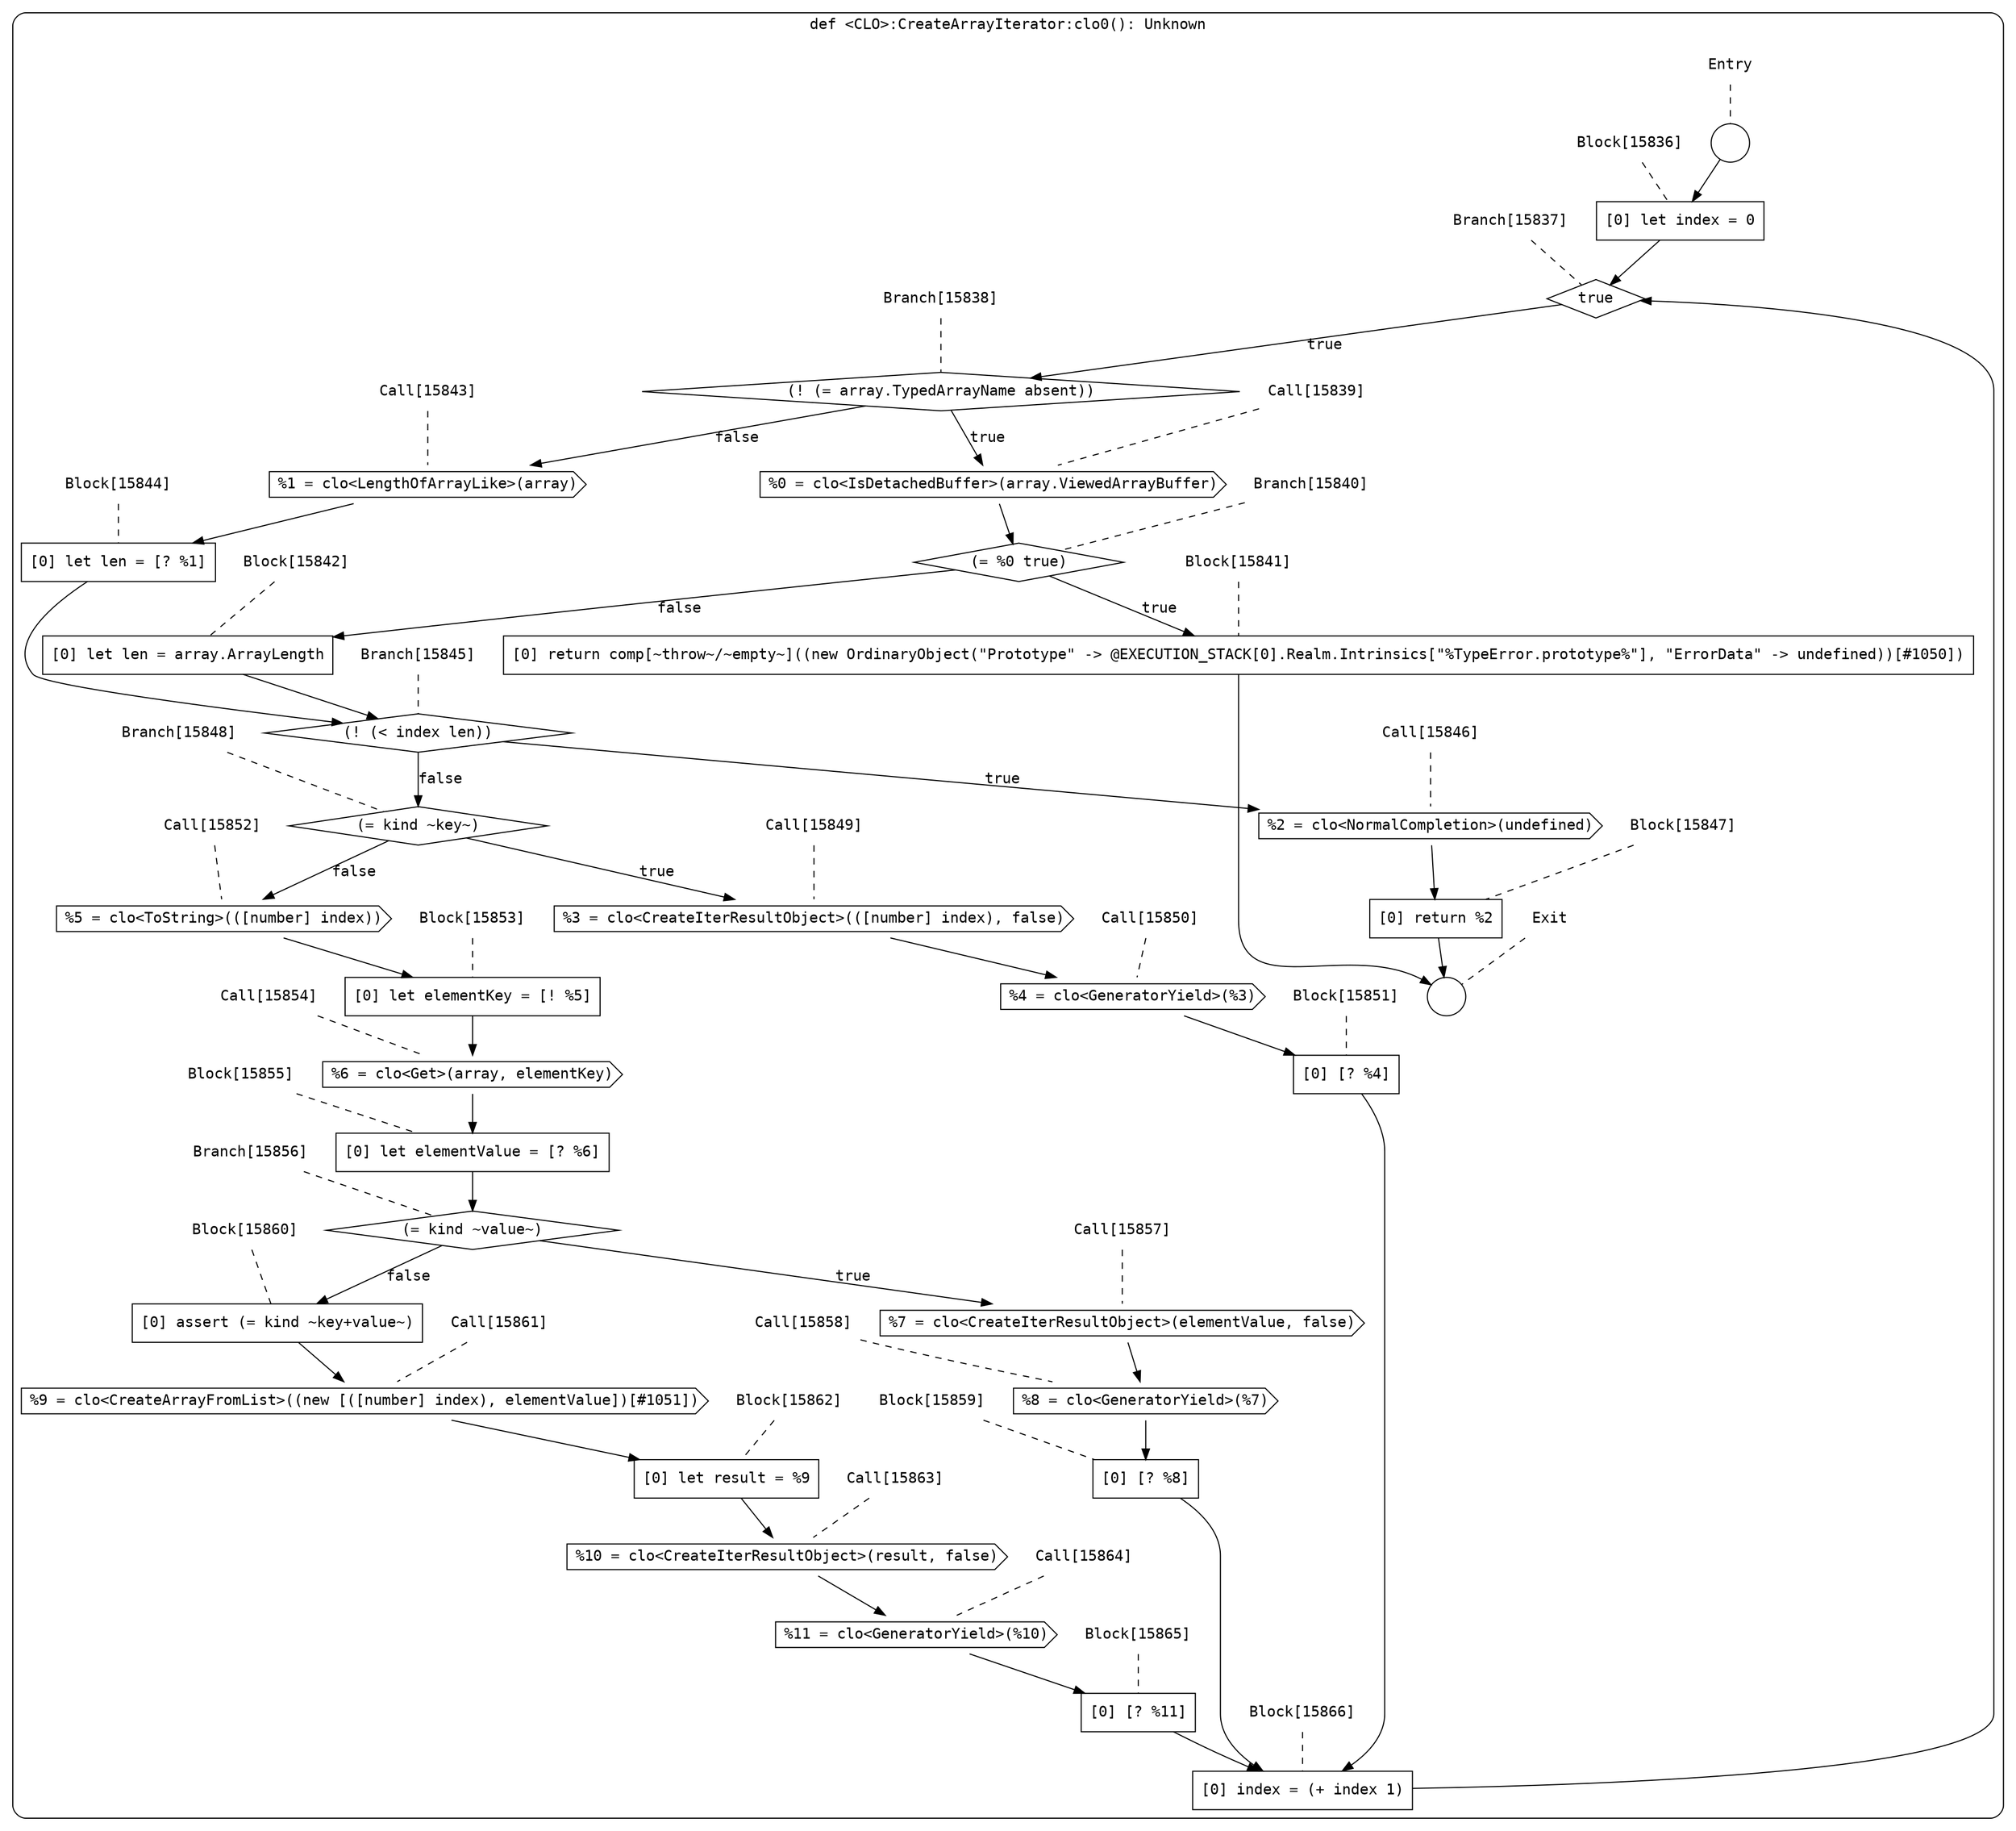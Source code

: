 digraph {
  graph [fontname = "Consolas"]
  node [fontname = "Consolas"]
  edge [fontname = "Consolas"]
  subgraph cluster2381 {
    label = "def <CLO>:CreateArrayIterator:clo0(): Unknown"
    style = rounded
    cluster2381_entry_name [shape=none, label=<<font color="black">Entry</font>>]
    cluster2381_entry_name -> cluster2381_entry [arrowhead=none, color="black", style=dashed]
    cluster2381_entry [shape=circle label=" " color="black" fillcolor="white" style=filled]
    cluster2381_entry -> node15836 [color="black"]
    cluster2381_exit_name [shape=none, label=<<font color="black">Exit</font>>]
    cluster2381_exit_name -> cluster2381_exit [arrowhead=none, color="black", style=dashed]
    cluster2381_exit [shape=circle label=" " color="black" fillcolor="white" style=filled]
    node15836_name [shape=none, label=<<font color="black">Block[15836]</font>>]
    node15836_name -> node15836 [arrowhead=none, color="black", style=dashed]
    node15836 [shape=box, label=<<font color="black">[0] let index = 0<BR ALIGN="LEFT"/></font>> color="black" fillcolor="white", style=filled]
    node15836 -> node15837 [color="black"]
    node15837_name [shape=none, label=<<font color="black">Branch[15837]</font>>]
    node15837_name -> node15837 [arrowhead=none, color="black", style=dashed]
    node15837 [shape=diamond, label=<<font color="black">true</font>> color="black" fillcolor="white", style=filled]
    node15837 -> node15838 [label=<<font color="black">true</font>> color="black"]
    node15838_name [shape=none, label=<<font color="black">Branch[15838]</font>>]
    node15838_name -> node15838 [arrowhead=none, color="black", style=dashed]
    node15838 [shape=diamond, label=<<font color="black">(! (= array.TypedArrayName absent))</font>> color="black" fillcolor="white", style=filled]
    node15838 -> node15839 [label=<<font color="black">true</font>> color="black"]
    node15838 -> node15843 [label=<<font color="black">false</font>> color="black"]
    node15839_name [shape=none, label=<<font color="black">Call[15839]</font>>]
    node15839_name -> node15839 [arrowhead=none, color="black", style=dashed]
    node15839 [shape=cds, label=<<font color="black">%0 = clo&lt;IsDetachedBuffer&gt;(array.ViewedArrayBuffer)</font>> color="black" fillcolor="white", style=filled]
    node15839 -> node15840 [color="black"]
    node15843_name [shape=none, label=<<font color="black">Call[15843]</font>>]
    node15843_name -> node15843 [arrowhead=none, color="black", style=dashed]
    node15843 [shape=cds, label=<<font color="black">%1 = clo&lt;LengthOfArrayLike&gt;(array)</font>> color="black" fillcolor="white", style=filled]
    node15843 -> node15844 [color="black"]
    node15840_name [shape=none, label=<<font color="black">Branch[15840]</font>>]
    node15840_name -> node15840 [arrowhead=none, color="black", style=dashed]
    node15840 [shape=diamond, label=<<font color="black">(= %0 true)</font>> color="black" fillcolor="white", style=filled]
    node15840 -> node15841 [label=<<font color="black">true</font>> color="black"]
    node15840 -> node15842 [label=<<font color="black">false</font>> color="black"]
    node15844_name [shape=none, label=<<font color="black">Block[15844]</font>>]
    node15844_name -> node15844 [arrowhead=none, color="black", style=dashed]
    node15844 [shape=box, label=<<font color="black">[0] let len = [? %1]<BR ALIGN="LEFT"/></font>> color="black" fillcolor="white", style=filled]
    node15844 -> node15845 [color="black"]
    node15841_name [shape=none, label=<<font color="black">Block[15841]</font>>]
    node15841_name -> node15841 [arrowhead=none, color="black", style=dashed]
    node15841 [shape=box, label=<<font color="black">[0] return comp[~throw~/~empty~]((new OrdinaryObject(&quot;Prototype&quot; -&gt; @EXECUTION_STACK[0].Realm.Intrinsics[&quot;%TypeError.prototype%&quot;], &quot;ErrorData&quot; -&gt; undefined))[#1050])<BR ALIGN="LEFT"/></font>> color="black" fillcolor="white", style=filled]
    node15841 -> cluster2381_exit [color="black"]
    node15842_name [shape=none, label=<<font color="black">Block[15842]</font>>]
    node15842_name -> node15842 [arrowhead=none, color="black", style=dashed]
    node15842 [shape=box, label=<<font color="black">[0] let len = array.ArrayLength<BR ALIGN="LEFT"/></font>> color="black" fillcolor="white", style=filled]
    node15842 -> node15845 [color="black"]
    node15845_name [shape=none, label=<<font color="black">Branch[15845]</font>>]
    node15845_name -> node15845 [arrowhead=none, color="black", style=dashed]
    node15845 [shape=diamond, label=<<font color="black">(! (&lt; index len))</font>> color="black" fillcolor="white", style=filled]
    node15845 -> node15846 [label=<<font color="black">true</font>> color="black"]
    node15845 -> node15848 [label=<<font color="black">false</font>> color="black"]
    node15846_name [shape=none, label=<<font color="black">Call[15846]</font>>]
    node15846_name -> node15846 [arrowhead=none, color="black", style=dashed]
    node15846 [shape=cds, label=<<font color="black">%2 = clo&lt;NormalCompletion&gt;(undefined)</font>> color="black" fillcolor="white", style=filled]
    node15846 -> node15847 [color="black"]
    node15848_name [shape=none, label=<<font color="black">Branch[15848]</font>>]
    node15848_name -> node15848 [arrowhead=none, color="black", style=dashed]
    node15848 [shape=diamond, label=<<font color="black">(= kind ~key~)</font>> color="black" fillcolor="white", style=filled]
    node15848 -> node15849 [label=<<font color="black">true</font>> color="black"]
    node15848 -> node15852 [label=<<font color="black">false</font>> color="black"]
    node15847_name [shape=none, label=<<font color="black">Block[15847]</font>>]
    node15847_name -> node15847 [arrowhead=none, color="black", style=dashed]
    node15847 [shape=box, label=<<font color="black">[0] return %2<BR ALIGN="LEFT"/></font>> color="black" fillcolor="white", style=filled]
    node15847 -> cluster2381_exit [color="black"]
    node15849_name [shape=none, label=<<font color="black">Call[15849]</font>>]
    node15849_name -> node15849 [arrowhead=none, color="black", style=dashed]
    node15849 [shape=cds, label=<<font color="black">%3 = clo&lt;CreateIterResultObject&gt;(([number] index), false)</font>> color="black" fillcolor="white", style=filled]
    node15849 -> node15850 [color="black"]
    node15852_name [shape=none, label=<<font color="black">Call[15852]</font>>]
    node15852_name -> node15852 [arrowhead=none, color="black", style=dashed]
    node15852 [shape=cds, label=<<font color="black">%5 = clo&lt;ToString&gt;(([number] index))</font>> color="black" fillcolor="white", style=filled]
    node15852 -> node15853 [color="black"]
    node15850_name [shape=none, label=<<font color="black">Call[15850]</font>>]
    node15850_name -> node15850 [arrowhead=none, color="black", style=dashed]
    node15850 [shape=cds, label=<<font color="black">%4 = clo&lt;GeneratorYield&gt;(%3)</font>> color="black" fillcolor="white", style=filled]
    node15850 -> node15851 [color="black"]
    node15853_name [shape=none, label=<<font color="black">Block[15853]</font>>]
    node15853_name -> node15853 [arrowhead=none, color="black", style=dashed]
    node15853 [shape=box, label=<<font color="black">[0] let elementKey = [! %5]<BR ALIGN="LEFT"/></font>> color="black" fillcolor="white", style=filled]
    node15853 -> node15854 [color="black"]
    node15851_name [shape=none, label=<<font color="black">Block[15851]</font>>]
    node15851_name -> node15851 [arrowhead=none, color="black", style=dashed]
    node15851 [shape=box, label=<<font color="black">[0] [? %4]<BR ALIGN="LEFT"/></font>> color="black" fillcolor="white", style=filled]
    node15851 -> node15866 [color="black"]
    node15854_name [shape=none, label=<<font color="black">Call[15854]</font>>]
    node15854_name -> node15854 [arrowhead=none, color="black", style=dashed]
    node15854 [shape=cds, label=<<font color="black">%6 = clo&lt;Get&gt;(array, elementKey)</font>> color="black" fillcolor="white", style=filled]
    node15854 -> node15855 [color="black"]
    node15866_name [shape=none, label=<<font color="black">Block[15866]</font>>]
    node15866_name -> node15866 [arrowhead=none, color="black", style=dashed]
    node15866 [shape=box, label=<<font color="black">[0] index = (+ index 1)<BR ALIGN="LEFT"/></font>> color="black" fillcolor="white", style=filled]
    node15866 -> node15837 [color="black"]
    node15855_name [shape=none, label=<<font color="black">Block[15855]</font>>]
    node15855_name -> node15855 [arrowhead=none, color="black", style=dashed]
    node15855 [shape=box, label=<<font color="black">[0] let elementValue = [? %6]<BR ALIGN="LEFT"/></font>> color="black" fillcolor="white", style=filled]
    node15855 -> node15856 [color="black"]
    node15856_name [shape=none, label=<<font color="black">Branch[15856]</font>>]
    node15856_name -> node15856 [arrowhead=none, color="black", style=dashed]
    node15856 [shape=diamond, label=<<font color="black">(= kind ~value~)</font>> color="black" fillcolor="white", style=filled]
    node15856 -> node15857 [label=<<font color="black">true</font>> color="black"]
    node15856 -> node15860 [label=<<font color="black">false</font>> color="black"]
    node15857_name [shape=none, label=<<font color="black">Call[15857]</font>>]
    node15857_name -> node15857 [arrowhead=none, color="black", style=dashed]
    node15857 [shape=cds, label=<<font color="black">%7 = clo&lt;CreateIterResultObject&gt;(elementValue, false)</font>> color="black" fillcolor="white", style=filled]
    node15857 -> node15858 [color="black"]
    node15860_name [shape=none, label=<<font color="black">Block[15860]</font>>]
    node15860_name -> node15860 [arrowhead=none, color="black", style=dashed]
    node15860 [shape=box, label=<<font color="black">[0] assert (= kind ~key+value~)<BR ALIGN="LEFT"/></font>> color="black" fillcolor="white", style=filled]
    node15860 -> node15861 [color="black"]
    node15858_name [shape=none, label=<<font color="black">Call[15858]</font>>]
    node15858_name -> node15858 [arrowhead=none, color="black", style=dashed]
    node15858 [shape=cds, label=<<font color="black">%8 = clo&lt;GeneratorYield&gt;(%7)</font>> color="black" fillcolor="white", style=filled]
    node15858 -> node15859 [color="black"]
    node15861_name [shape=none, label=<<font color="black">Call[15861]</font>>]
    node15861_name -> node15861 [arrowhead=none, color="black", style=dashed]
    node15861 [shape=cds, label=<<font color="black">%9 = clo&lt;CreateArrayFromList&gt;((new [([number] index), elementValue])[#1051])</font>> color="black" fillcolor="white", style=filled]
    node15861 -> node15862 [color="black"]
    node15859_name [shape=none, label=<<font color="black">Block[15859]</font>>]
    node15859_name -> node15859 [arrowhead=none, color="black", style=dashed]
    node15859 [shape=box, label=<<font color="black">[0] [? %8]<BR ALIGN="LEFT"/></font>> color="black" fillcolor="white", style=filled]
    node15859 -> node15866 [color="black"]
    node15862_name [shape=none, label=<<font color="black">Block[15862]</font>>]
    node15862_name -> node15862 [arrowhead=none, color="black", style=dashed]
    node15862 [shape=box, label=<<font color="black">[0] let result = %9<BR ALIGN="LEFT"/></font>> color="black" fillcolor="white", style=filled]
    node15862 -> node15863 [color="black"]
    node15863_name [shape=none, label=<<font color="black">Call[15863]</font>>]
    node15863_name -> node15863 [arrowhead=none, color="black", style=dashed]
    node15863 [shape=cds, label=<<font color="black">%10 = clo&lt;CreateIterResultObject&gt;(result, false)</font>> color="black" fillcolor="white", style=filled]
    node15863 -> node15864 [color="black"]
    node15864_name [shape=none, label=<<font color="black">Call[15864]</font>>]
    node15864_name -> node15864 [arrowhead=none, color="black", style=dashed]
    node15864 [shape=cds, label=<<font color="black">%11 = clo&lt;GeneratorYield&gt;(%10)</font>> color="black" fillcolor="white", style=filled]
    node15864 -> node15865 [color="black"]
    node15865_name [shape=none, label=<<font color="black">Block[15865]</font>>]
    node15865_name -> node15865 [arrowhead=none, color="black", style=dashed]
    node15865 [shape=box, label=<<font color="black">[0] [? %11]<BR ALIGN="LEFT"/></font>> color="black" fillcolor="white", style=filled]
    node15865 -> node15866 [color="black"]
  }
}